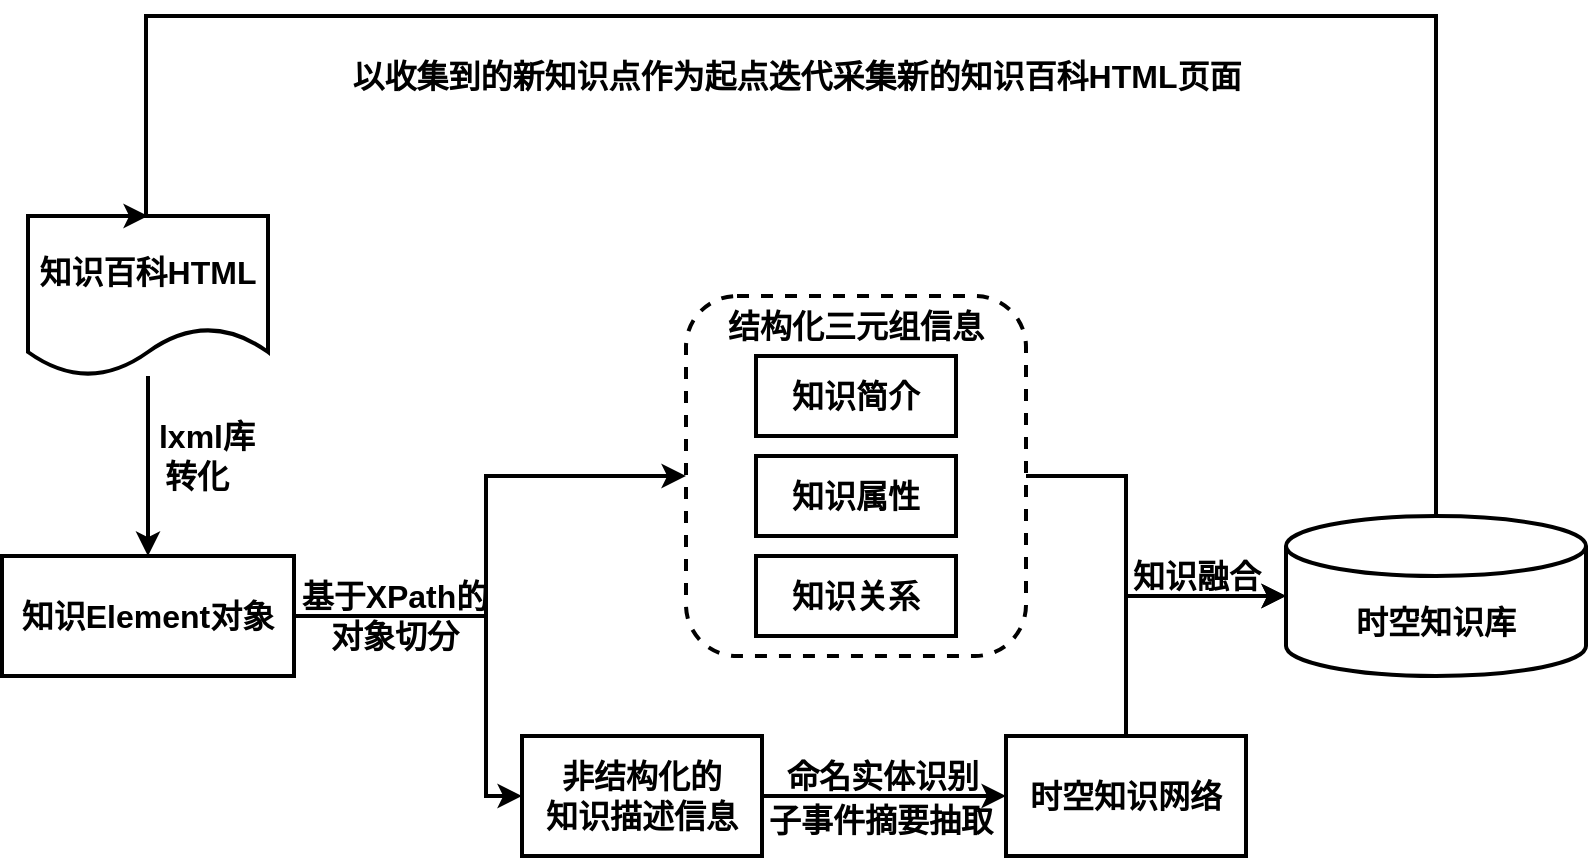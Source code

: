 <mxfile version="16.6.4" type="github">
  <diagram id="4tw8qeyEsVRuTk7O7Lul" name="Page-1">
    <mxGraphModel dx="1422" dy="1963" grid="1" gridSize="10" guides="1" tooltips="1" connect="1" arrows="1" fold="1" page="1" pageScale="1" pageWidth="827" pageHeight="1169" math="0" shadow="0">
      <root>
        <mxCell id="0" />
        <mxCell id="1" parent="0" />
        <mxCell id="9HTEjru-9mZuChVTDgRW-22" style="edgeStyle=orthogonalEdgeStyle;rounded=0;orthogonalLoop=1;jettySize=auto;html=1;exitX=1;exitY=0.5;exitDx=0;exitDy=0;entryX=0;entryY=0.5;entryDx=0;entryDy=0;entryPerimeter=0;fontSize=16;strokeWidth=2;" parent="1" source="9HTEjru-9mZuChVTDgRW-7" target="9HTEjru-9mZuChVTDgRW-15" edge="1">
          <mxGeometry relative="1" as="geometry">
            <Array as="points">
              <mxPoint x="830" y="160" />
              <mxPoint x="830" y="220" />
            </Array>
          </mxGeometry>
        </mxCell>
        <mxCell id="9HTEjru-9mZuChVTDgRW-7" value="" style="rounded=1;whiteSpace=wrap;html=1;fontSize=16;strokeWidth=2;dashed=1;fontStyle=1" parent="1" vertex="1">
          <mxGeometry x="610" y="70" width="170" height="180" as="geometry" />
        </mxCell>
        <mxCell id="S7mGbZ8-Z7_WYh5AuM9F-3" value="" style="edgeStyle=orthogonalEdgeStyle;rounded=0;orthogonalLoop=1;jettySize=auto;html=1;strokeWidth=2;fontSize=16;" edge="1" parent="1" source="9HTEjru-9mZuChVTDgRW-1" target="9HTEjru-9mZuChVTDgRW-2">
          <mxGeometry relative="1" as="geometry" />
        </mxCell>
        <mxCell id="9HTEjru-9mZuChVTDgRW-1" value="&lt;span style=&quot;font-size: 16px;&quot;&gt;&lt;font style=&quot;font-size: 16px;&quot;&gt;知识百科HTML&lt;/font&gt;&lt;/span&gt;" style="shape=document;whiteSpace=wrap;html=1;boundedLbl=1;strokeWidth=2;fontStyle=1;fontSize=16;" parent="1" vertex="1">
          <mxGeometry x="281" y="30" width="120" height="80" as="geometry" />
        </mxCell>
        <mxCell id="9HTEjru-9mZuChVTDgRW-10" style="edgeStyle=orthogonalEdgeStyle;rounded=0;orthogonalLoop=1;jettySize=auto;html=1;exitX=1;exitY=0.5;exitDx=0;exitDy=0;entryX=0;entryY=0.5;entryDx=0;entryDy=0;fontSize=16;strokeWidth=2;fontStyle=1" parent="1" source="9HTEjru-9mZuChVTDgRW-2" target="9HTEjru-9mZuChVTDgRW-7" edge="1">
          <mxGeometry relative="1" as="geometry">
            <Array as="points">
              <mxPoint x="510" y="230" />
              <mxPoint x="510" y="160" />
            </Array>
          </mxGeometry>
        </mxCell>
        <mxCell id="9HTEjru-9mZuChVTDgRW-12" style="edgeStyle=orthogonalEdgeStyle;rounded=0;orthogonalLoop=1;jettySize=auto;html=1;exitX=1;exitY=0.5;exitDx=0;exitDy=0;entryX=0;entryY=0.5;entryDx=0;entryDy=0;fontSize=16;strokeWidth=2;fontStyle=1" parent="1" target="9HTEjru-9mZuChVTDgRW-8" edge="1">
          <mxGeometry relative="1" as="geometry">
            <mxPoint x="411" y="230" as="sourcePoint" />
            <mxPoint x="487" y="320" as="targetPoint" />
            <Array as="points">
              <mxPoint x="510" y="230" />
              <mxPoint x="510" y="320" />
            </Array>
          </mxGeometry>
        </mxCell>
        <mxCell id="9HTEjru-9mZuChVTDgRW-2" value="&lt;span style=&quot;font-size: 16px;&quot;&gt;知识Element对象&lt;/span&gt;" style="rounded=0;whiteSpace=wrap;html=1;fontSize=16;strokeWidth=2;fontStyle=1" parent="1" vertex="1">
          <mxGeometry x="268" y="200" width="146" height="60" as="geometry" />
        </mxCell>
        <mxCell id="9HTEjru-9mZuChVTDgRW-4" value="&lt;span style=&quot;font-size: 16px;&quot;&gt;知识简介&lt;/span&gt;" style="rounded=0;whiteSpace=wrap;html=1;fontSize=16;strokeWidth=2;fontStyle=1" parent="1" vertex="1">
          <mxGeometry x="645" y="100" width="100" height="40" as="geometry" />
        </mxCell>
        <mxCell id="9HTEjru-9mZuChVTDgRW-5" value="&lt;span style=&quot;font-size: 16px;&quot;&gt;知识属性&lt;/span&gt;" style="rounded=0;whiteSpace=wrap;html=1;fontSize=16;strokeWidth=2;fontStyle=1" parent="1" vertex="1">
          <mxGeometry x="645" y="150" width="100" height="40" as="geometry" />
        </mxCell>
        <mxCell id="9HTEjru-9mZuChVTDgRW-6" value="&lt;span style=&quot;font-size: 16px;&quot;&gt;知识关系&lt;/span&gt;" style="rounded=0;whiteSpace=wrap;html=1;fontSize=16;strokeWidth=2;fontStyle=1" parent="1" vertex="1">
          <mxGeometry x="645" y="200" width="100" height="40" as="geometry" />
        </mxCell>
        <mxCell id="9HTEjru-9mZuChVTDgRW-13" style="edgeStyle=orthogonalEdgeStyle;rounded=0;orthogonalLoop=1;jettySize=auto;html=1;exitX=1;exitY=0.5;exitDx=0;exitDy=0;entryX=0;entryY=0.5;entryDx=0;entryDy=0;fontSize=16;strokeWidth=2;fontStyle=1" parent="1" source="9HTEjru-9mZuChVTDgRW-8" target="9HTEjru-9mZuChVTDgRW-9" edge="1">
          <mxGeometry relative="1" as="geometry" />
        </mxCell>
        <mxCell id="9HTEjru-9mZuChVTDgRW-8" value="&lt;span style=&quot;font-size: 16px;&quot;&gt;非结构化的&lt;br style=&quot;font-size: 16px;&quot;&gt;知识描述信息&lt;/span&gt;" style="rounded=0;whiteSpace=wrap;html=1;fontSize=16;strokeWidth=2;fontStyle=1" parent="1" vertex="1">
          <mxGeometry x="528" y="290" width="120" height="60" as="geometry" />
        </mxCell>
        <mxCell id="9HTEjru-9mZuChVTDgRW-23" style="edgeStyle=orthogonalEdgeStyle;rounded=0;orthogonalLoop=1;jettySize=auto;html=1;exitX=0.5;exitY=0;exitDx=0;exitDy=0;entryX=0;entryY=0.5;entryDx=0;entryDy=0;entryPerimeter=0;fontSize=16;strokeWidth=2;" parent="1" source="9HTEjru-9mZuChVTDgRW-9" target="9HTEjru-9mZuChVTDgRW-15" edge="1">
          <mxGeometry relative="1" as="geometry" />
        </mxCell>
        <mxCell id="9HTEjru-9mZuChVTDgRW-9" value="&lt;span style=&quot;font-size: 16px;&quot;&gt;&lt;span style=&quot;font-size: 16px;&quot;&gt;时空知识网络&lt;/span&gt;&lt;/span&gt;" style="rounded=0;whiteSpace=wrap;html=1;fontSize=16;strokeWidth=2;fontStyle=1" parent="1" vertex="1">
          <mxGeometry x="770" y="290" width="120" height="60" as="geometry" />
        </mxCell>
        <mxCell id="9HTEjru-9mZuChVTDgRW-14" value="&lt;span style=&quot;font-size: 16px;&quot;&gt;结构化三元组信息&lt;/span&gt;" style="text;html=1;strokeColor=none;fillColor=none;align=center;verticalAlign=middle;whiteSpace=wrap;rounded=0;fontSize=16;fontStyle=1" parent="1" vertex="1">
          <mxGeometry x="620" y="70" width="150" height="30" as="geometry" />
        </mxCell>
        <mxCell id="9HTEjru-9mZuChVTDgRW-18" style="edgeStyle=orthogonalEdgeStyle;rounded=0;orthogonalLoop=1;jettySize=auto;html=1;exitX=0.5;exitY=0;exitDx=0;exitDy=0;exitPerimeter=0;entryX=0.5;entryY=0;entryDx=0;entryDy=0;fontSize=16;strokeWidth=2;fontStyle=1" parent="1" source="9HTEjru-9mZuChVTDgRW-15" target="9HTEjru-9mZuChVTDgRW-1" edge="1">
          <mxGeometry relative="1" as="geometry">
            <Array as="points">
              <mxPoint x="985" y="-70" />
              <mxPoint x="340" y="-70" />
            </Array>
          </mxGeometry>
        </mxCell>
        <mxCell id="9HTEjru-9mZuChVTDgRW-15" value="&lt;span style=&quot;font-size: 16px;&quot;&gt;&lt;font style=&quot;font-size: 16px&quot;&gt;时空知识库&lt;/font&gt;&lt;/span&gt;" style="shape=cylinder3;whiteSpace=wrap;html=1;boundedLbl=1;backgroundOutline=1;size=15;fontSize=16;strokeWidth=2;fontStyle=1" parent="1" vertex="1">
          <mxGeometry x="910" y="180" width="150" height="80" as="geometry" />
        </mxCell>
        <mxCell id="9HTEjru-9mZuChVTDgRW-19" value="&lt;span style=&quot;font-size: 16px;&quot;&gt;lxml库&lt;/span&gt;" style="text;html=1;align=center;verticalAlign=middle;resizable=0;points=[];autosize=1;strokeColor=none;fillColor=none;fontSize=16;fontStyle=1" parent="1" vertex="1">
          <mxGeometry x="340" y="130" width="60" height="20" as="geometry" />
        </mxCell>
        <mxCell id="9HTEjru-9mZuChVTDgRW-20" value="&lt;span style=&quot;font-size: 16px;&quot;&gt;转化&lt;/span&gt;" style="text;html=1;align=center;verticalAlign=middle;resizable=0;points=[];autosize=1;strokeColor=none;fillColor=none;fontSize=16;fontStyle=1" parent="1" vertex="1">
          <mxGeometry x="340" y="150" width="50" height="20" as="geometry" />
        </mxCell>
        <mxCell id="9HTEjru-9mZuChVTDgRW-21" value="基于XPath的&lt;br style=&quot;font-size: 16px;&quot;&gt;对象切分" style="text;html=1;strokeColor=none;fillColor=none;align=center;verticalAlign=middle;whiteSpace=wrap;rounded=0;fontSize=16;fontStyle=1" parent="1" vertex="1">
          <mxGeometry x="390" y="215" width="149" height="30" as="geometry" />
        </mxCell>
        <mxCell id="9HTEjru-9mZuChVTDgRW-25" value="&lt;b style=&quot;font-size: 16px;&quot;&gt;命名实体识别&lt;/b&gt;" style="text;html=1;align=center;verticalAlign=middle;resizable=0;points=[];autosize=1;strokeColor=none;fillColor=none;fontSize=16;" parent="1" vertex="1">
          <mxGeometry x="653" y="300" width="110" height="20" as="geometry" />
        </mxCell>
        <mxCell id="9HTEjru-9mZuChVTDgRW-26" value="&lt;b style=&quot;font-size: 16px;&quot;&gt;子事件摘要抽取&lt;/b&gt;" style="text;html=1;align=center;verticalAlign=middle;resizable=0;points=[];autosize=1;strokeColor=none;fillColor=none;fontSize=16;" parent="1" vertex="1">
          <mxGeometry x="642" y="322" width="130" height="20" as="geometry" />
        </mxCell>
        <mxCell id="9HTEjru-9mZuChVTDgRW-27" value="&lt;b style=&quot;font-size: 16px;&quot;&gt;知识融合&lt;/b&gt;" style="text;html=1;align=center;verticalAlign=middle;resizable=0;points=[];autosize=1;strokeColor=none;fillColor=none;fontSize=16;" parent="1" vertex="1">
          <mxGeometry x="825" y="200" width="80" height="20" as="geometry" />
        </mxCell>
        <mxCell id="9HTEjru-9mZuChVTDgRW-28" value="&lt;b style=&quot;font-size: 16px;&quot;&gt;以收集到的新知识点作为起点迭代采集新的知识百科HTML页面&lt;/b&gt;" style="text;html=1;align=center;verticalAlign=middle;resizable=0;points=[];autosize=1;strokeColor=none;fillColor=none;fontSize=16;" parent="1" vertex="1">
          <mxGeometry x="435" y="-50" width="460" height="20" as="geometry" />
        </mxCell>
      </root>
    </mxGraphModel>
  </diagram>
</mxfile>
